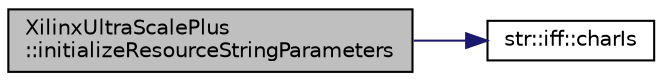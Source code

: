 digraph "XilinxUltraScalePlus::initializeResourceStringParameters"
{
 // INTERACTIVE_SVG=YES
 // LATEX_PDF_SIZE
  edge [fontname="Helvetica",fontsize="10",labelfontname="Helvetica",labelfontsize="10"];
  node [fontname="Helvetica",fontsize="10",shape=record];
  rankdir="LR";
  Node1 [label="XilinxUltraScalePlus\l::initializeResourceStringParameters",height=0.2,width=0.4,color="black", fillcolor="grey75", style="filled", fontcolor="black",tooltip=" "];
  Node1 -> Node2 [color="midnightblue",fontsize="10",style="solid",fontname="Helvetica"];
  Node2 [label="str::iff::charIs",height=0.2,width=0.4,color="black", fillcolor="white", style="filled",URL="$namespacestr_1_1iff.html#a13e4e72af819f11af13d70eaabd75344",tooltip="Returns false. End of recursion for template."];
}

